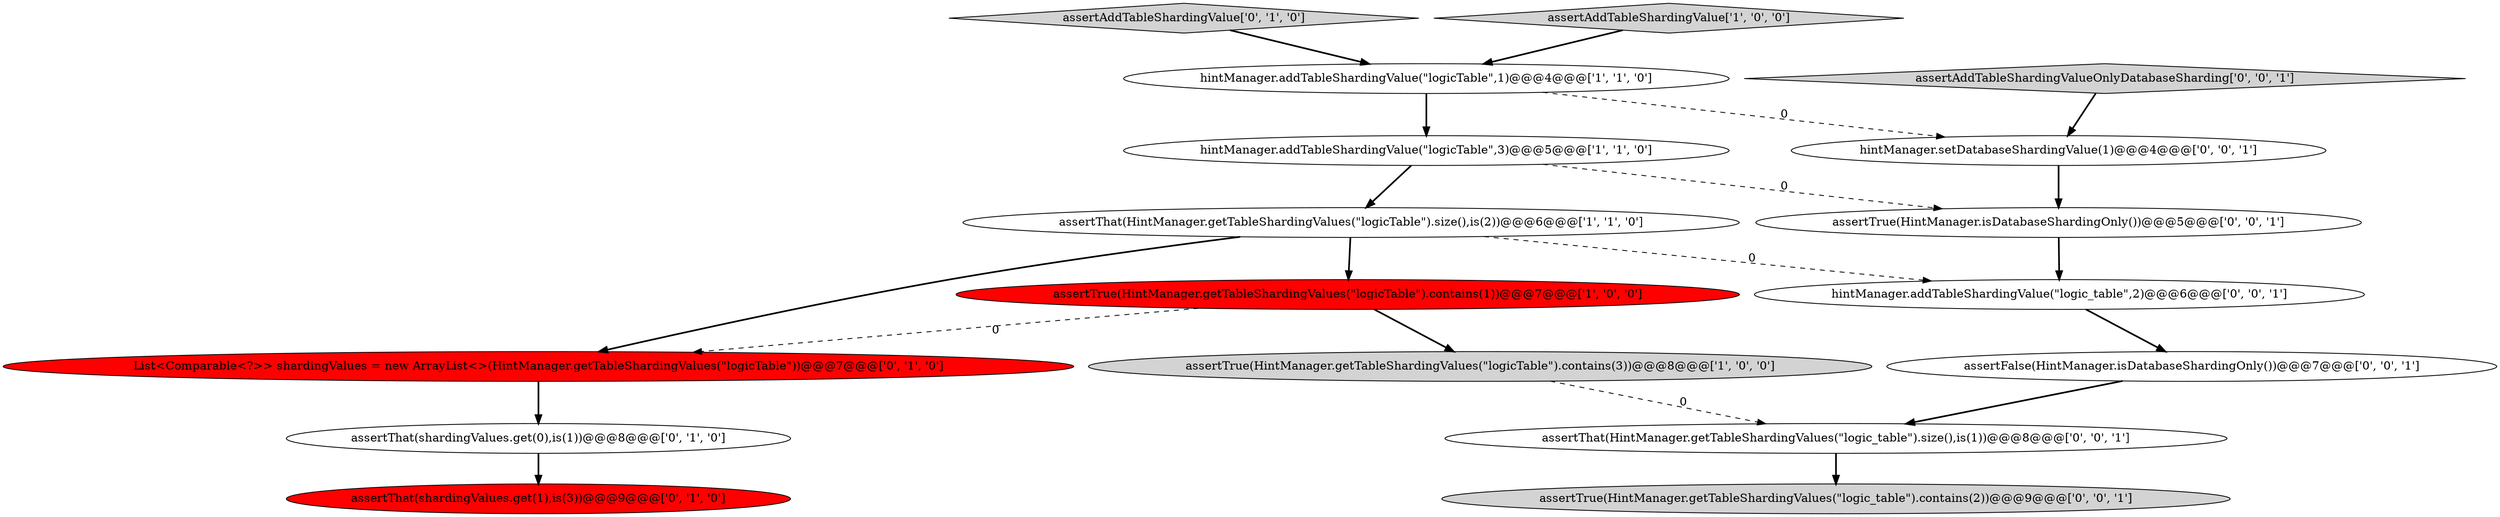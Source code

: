 digraph {
5 [style = filled, label = "assertThat(HintManager.getTableShardingValues(\"logicTable\").size(),is(2))@@@6@@@['1', '1', '0']", fillcolor = white, shape = ellipse image = "AAA0AAABBB1BBB"];
0 [style = filled, label = "assertTrue(HintManager.getTableShardingValues(\"logicTable\").contains(1))@@@7@@@['1', '0', '0']", fillcolor = red, shape = ellipse image = "AAA1AAABBB1BBB"];
13 [style = filled, label = "assertFalse(HintManager.isDatabaseShardingOnly())@@@7@@@['0', '0', '1']", fillcolor = white, shape = ellipse image = "AAA0AAABBB3BBB"];
6 [style = filled, label = "assertThat(shardingValues.get(0),is(1))@@@8@@@['0', '1', '0']", fillcolor = white, shape = ellipse image = "AAA0AAABBB2BBB"];
16 [style = filled, label = "hintManager.setDatabaseShardingValue(1)@@@4@@@['0', '0', '1']", fillcolor = white, shape = ellipse image = "AAA0AAABBB3BBB"];
10 [style = filled, label = "assertTrue(HintManager.getTableShardingValues(\"logic_table\").contains(2))@@@9@@@['0', '0', '1']", fillcolor = lightgray, shape = ellipse image = "AAA0AAABBB3BBB"];
1 [style = filled, label = "hintManager.addTableShardingValue(\"logicTable\",1)@@@4@@@['1', '1', '0']", fillcolor = white, shape = ellipse image = "AAA0AAABBB1BBB"];
9 [style = filled, label = "assertThat(shardingValues.get(1),is(3))@@@9@@@['0', '1', '0']", fillcolor = red, shape = ellipse image = "AAA1AAABBB2BBB"];
12 [style = filled, label = "hintManager.addTableShardingValue(\"logic_table\",2)@@@6@@@['0', '0', '1']", fillcolor = white, shape = ellipse image = "AAA0AAABBB3BBB"];
3 [style = filled, label = "hintManager.addTableShardingValue(\"logicTable\",3)@@@5@@@['1', '1', '0']", fillcolor = white, shape = ellipse image = "AAA0AAABBB1BBB"];
7 [style = filled, label = "assertAddTableShardingValue['0', '1', '0']", fillcolor = lightgray, shape = diamond image = "AAA0AAABBB2BBB"];
8 [style = filled, label = "List<Comparable<?>> shardingValues = new ArrayList<>(HintManager.getTableShardingValues(\"logicTable\"))@@@7@@@['0', '1', '0']", fillcolor = red, shape = ellipse image = "AAA1AAABBB2BBB"];
15 [style = filled, label = "assertAddTableShardingValueOnlyDatabaseSharding['0', '0', '1']", fillcolor = lightgray, shape = diamond image = "AAA0AAABBB3BBB"];
2 [style = filled, label = "assertAddTableShardingValue['1', '0', '0']", fillcolor = lightgray, shape = diamond image = "AAA0AAABBB1BBB"];
4 [style = filled, label = "assertTrue(HintManager.getTableShardingValues(\"logicTable\").contains(3))@@@8@@@['1', '0', '0']", fillcolor = lightgray, shape = ellipse image = "AAA0AAABBB1BBB"];
11 [style = filled, label = "assertTrue(HintManager.isDatabaseShardingOnly())@@@5@@@['0', '0', '1']", fillcolor = white, shape = ellipse image = "AAA0AAABBB3BBB"];
14 [style = filled, label = "assertThat(HintManager.getTableShardingValues(\"logic_table\").size(),is(1))@@@8@@@['0', '0', '1']", fillcolor = white, shape = ellipse image = "AAA0AAABBB3BBB"];
1->3 [style = bold, label=""];
12->13 [style = bold, label=""];
5->8 [style = bold, label=""];
14->10 [style = bold, label=""];
0->8 [style = dashed, label="0"];
3->5 [style = bold, label=""];
8->6 [style = bold, label=""];
11->12 [style = bold, label=""];
7->1 [style = bold, label=""];
16->11 [style = bold, label=""];
5->12 [style = dashed, label="0"];
6->9 [style = bold, label=""];
4->14 [style = dashed, label="0"];
5->0 [style = bold, label=""];
15->16 [style = bold, label=""];
0->4 [style = bold, label=""];
13->14 [style = bold, label=""];
1->16 [style = dashed, label="0"];
2->1 [style = bold, label=""];
3->11 [style = dashed, label="0"];
}
